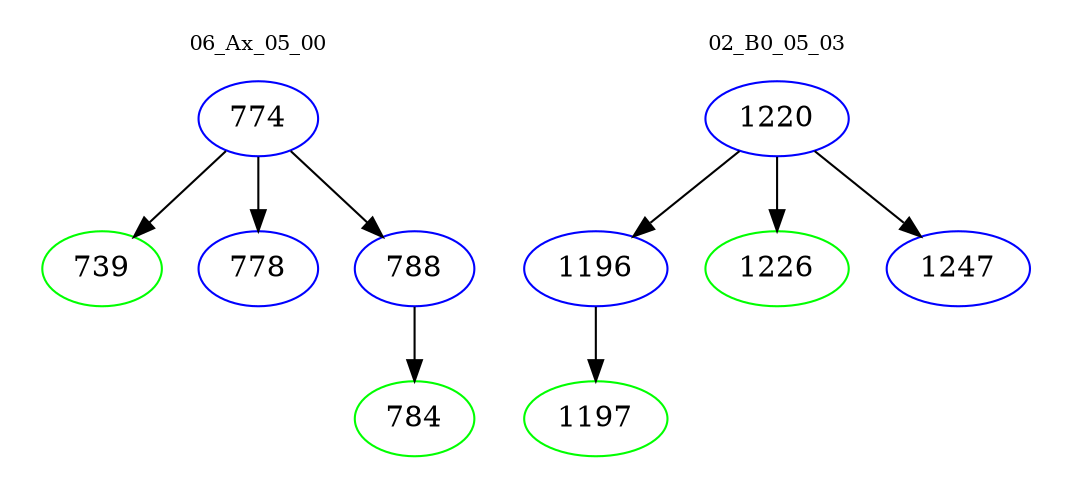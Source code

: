 digraph{
subgraph cluster_0 {
color = white
label = "06_Ax_05_00";
fontsize=10;
T0_774 [label="774", color="blue"]
T0_774 -> T0_739 [color="black"]
T0_739 [label="739", color="green"]
T0_774 -> T0_778 [color="black"]
T0_778 [label="778", color="blue"]
T0_774 -> T0_788 [color="black"]
T0_788 [label="788", color="blue"]
T0_788 -> T0_784 [color="black"]
T0_784 [label="784", color="green"]
}
subgraph cluster_1 {
color = white
label = "02_B0_05_03";
fontsize=10;
T1_1220 [label="1220", color="blue"]
T1_1220 -> T1_1196 [color="black"]
T1_1196 [label="1196", color="blue"]
T1_1196 -> T1_1197 [color="black"]
T1_1197 [label="1197", color="green"]
T1_1220 -> T1_1226 [color="black"]
T1_1226 [label="1226", color="green"]
T1_1220 -> T1_1247 [color="black"]
T1_1247 [label="1247", color="blue"]
}
}
